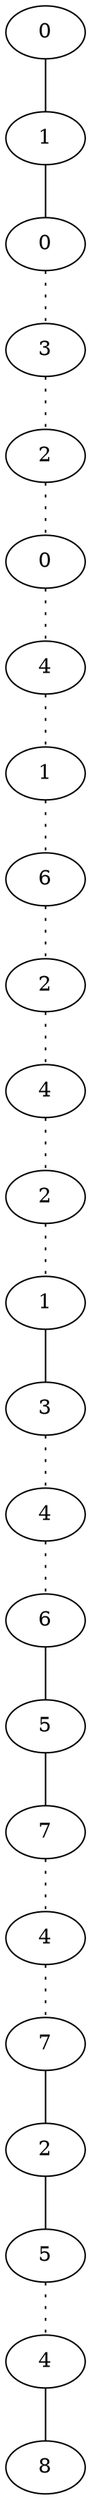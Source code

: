 graph {
a0[label=0];
a1[label=1];
a2[label=0];
a3[label=3];
a4[label=2];
a5[label=0];
a6[label=4];
a7[label=1];
a8[label=6];
a9[label=2];
a10[label=4];
a11[label=2];
a12[label=1];
a13[label=3];
a14[label=4];
a15[label=6];
a16[label=5];
a17[label=7];
a18[label=4];
a19[label=7];
a20[label=2];
a21[label=5];
a22[label=4];
a23[label=8];
a0 -- a1;
a1 -- a2;
a2 -- a3 [style=dotted];
a3 -- a4 [style=dotted];
a4 -- a5 [style=dotted];
a5 -- a6 [style=dotted];
a6 -- a7 [style=dotted];
a7 -- a8 [style=dotted];
a8 -- a9 [style=dotted];
a9 -- a10 [style=dotted];
a10 -- a11 [style=dotted];
a11 -- a12 [style=dotted];
a12 -- a13;
a13 -- a14 [style=dotted];
a14 -- a15 [style=dotted];
a15 -- a16;
a16 -- a17;
a17 -- a18 [style=dotted];
a18 -- a19 [style=dotted];
a19 -- a20;
a20 -- a21;
a21 -- a22 [style=dotted];
a22 -- a23;
}
